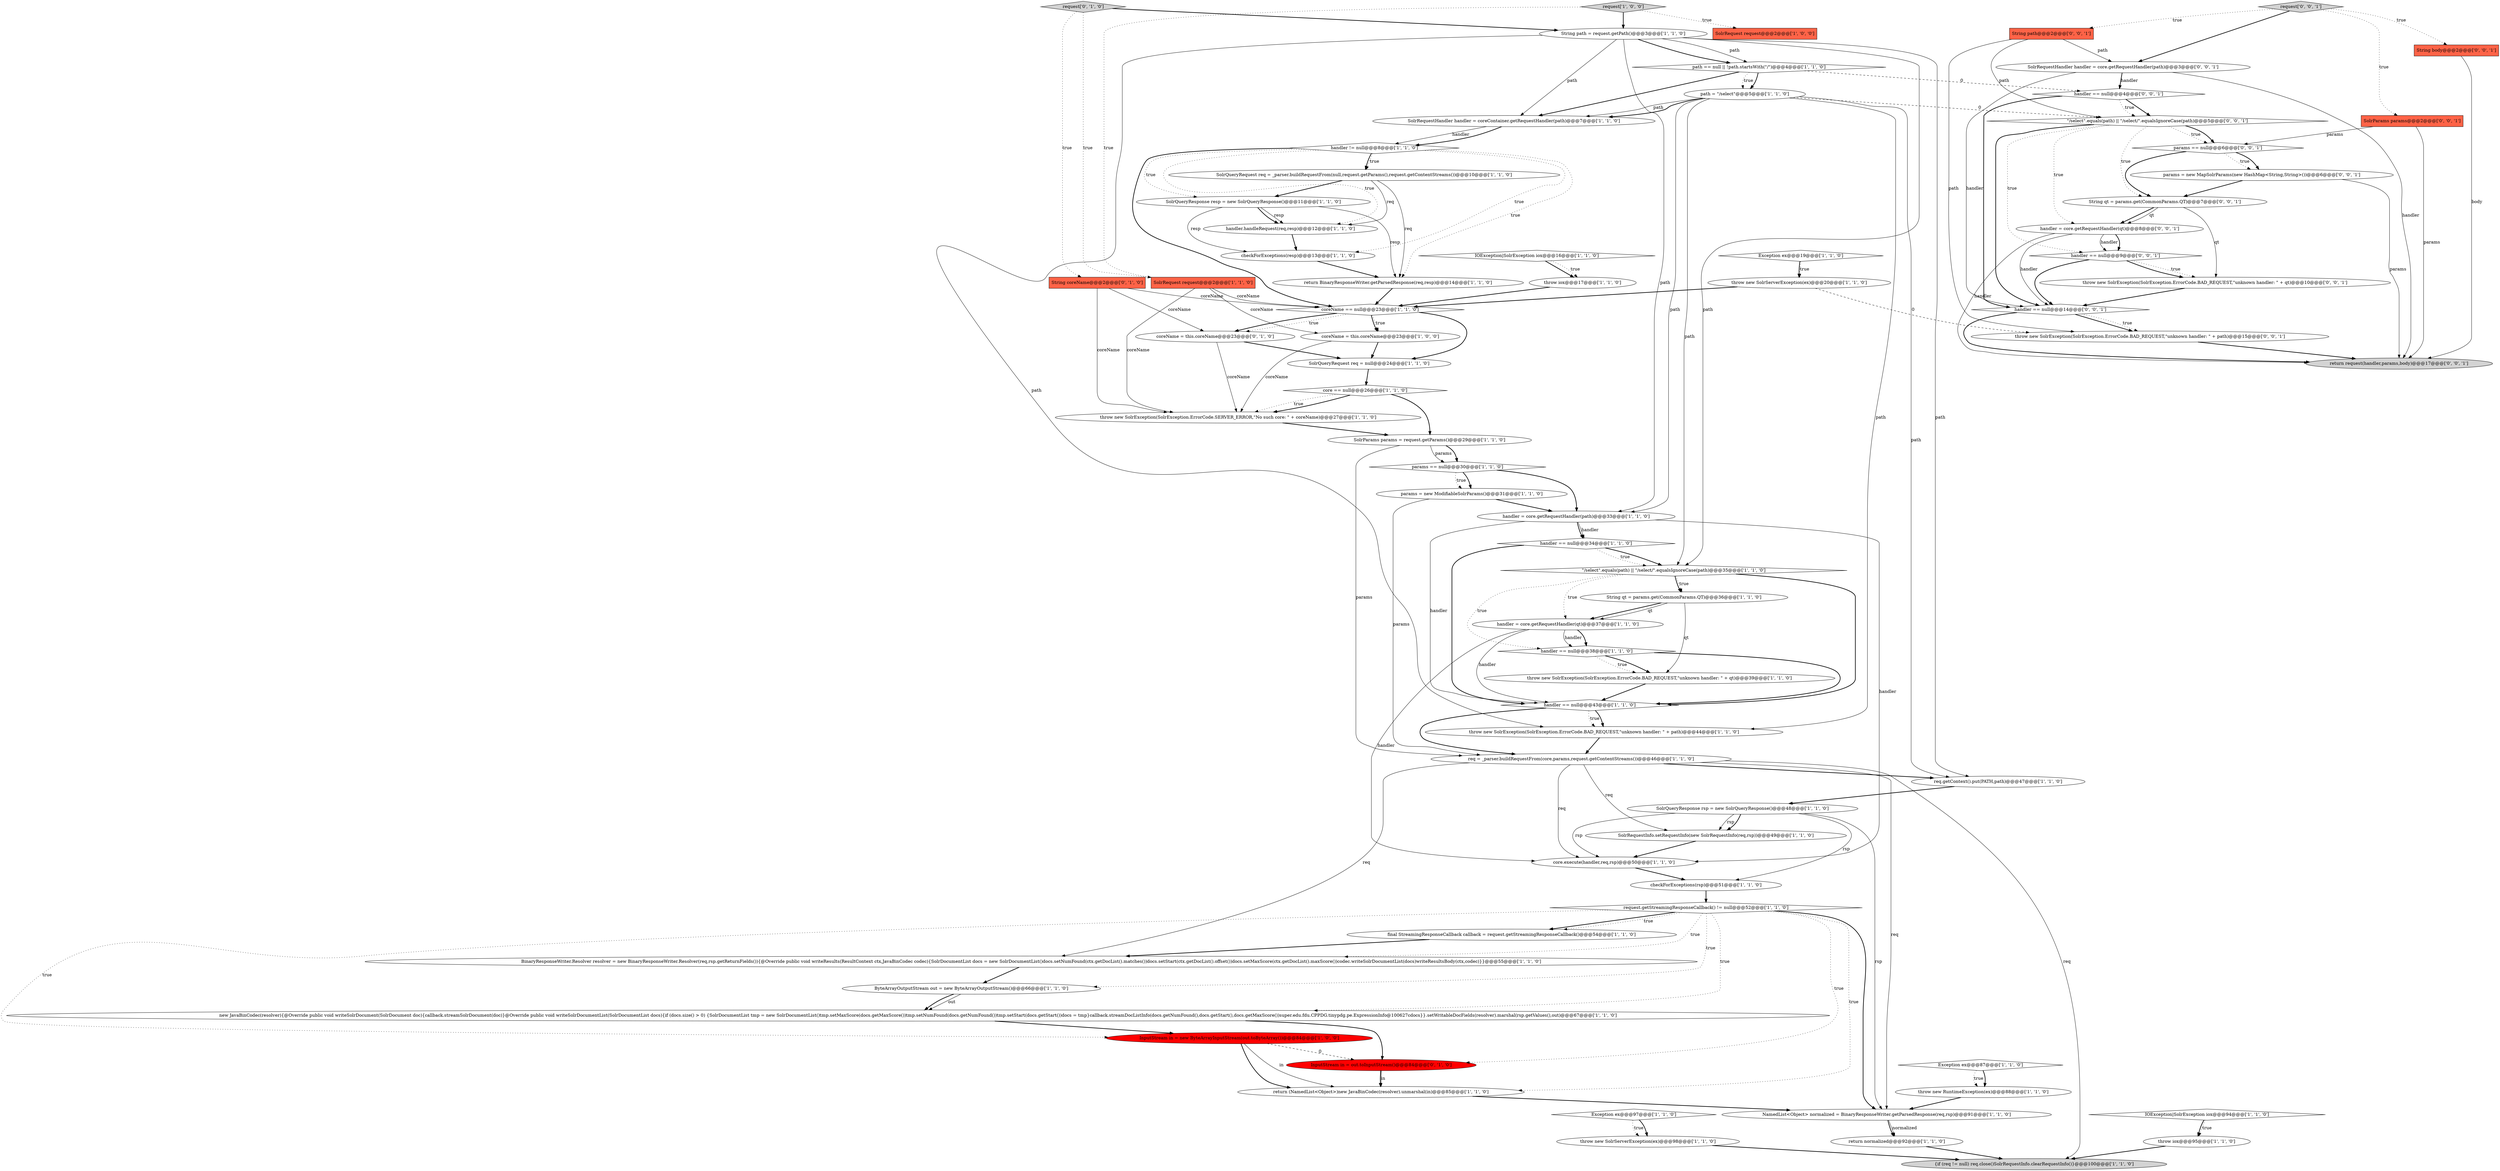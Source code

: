 digraph {
16 [style = filled, label = "new JavaBinCodec(resolver){@Override public void writeSolrDocument(SolrDocument doc){callback.streamSolrDocument(doc)}@Override public void writeSolrDocumentList(SolrDocumentList docs){if (docs.size() > 0) {SolrDocumentList tmp = new SolrDocumentList()tmp.setMaxScore(docs.getMaxScore())tmp.setNumFound(docs.getNumFound())tmp.setStart(docs.getStart())docs = tmp}callback.streamDocListInfo(docs.getNumFound(),docs.getStart(),docs.getMaxScore())super.edu.fdu.CPPDG.tinypdg.pe.ExpressionInfo@100627cdocs}}.setWritableDocFields(resolver).marshal(rsp.getValues(),out)@@@67@@@['1', '1', '0']", fillcolor = white, shape = ellipse image = "AAA0AAABBB1BBB"];
29 [style = filled, label = "throw new RuntimeException(ex)@@@88@@@['1', '1', '0']", fillcolor = white, shape = ellipse image = "AAA0AAABBB1BBB"];
9 [style = filled, label = "SolrParams params = request.getParams()@@@29@@@['1', '1', '0']", fillcolor = white, shape = ellipse image = "AAA0AAABBB1BBB"];
59 [style = filled, label = "request['0', '1', '0']", fillcolor = lightgray, shape = diamond image = "AAA0AAABBB2BBB"];
12 [style = filled, label = "InputStream in = new ByteArrayInputStream(out.toByteArray())@@@84@@@['1', '0', '0']", fillcolor = red, shape = ellipse image = "AAA1AAABBB1BBB"];
33 [style = filled, label = "throw new SolrServerException(ex)@@@98@@@['1', '1', '0']", fillcolor = white, shape = ellipse image = "AAA0AAABBB1BBB"];
34 [style = filled, label = "SolrQueryResponse rsp = new SolrQueryResponse()@@@48@@@['1', '1', '0']", fillcolor = white, shape = ellipse image = "AAA0AAABBB1BBB"];
19 [style = filled, label = "NamedList<Object> normalized = BinaryResponseWriter.getParsedResponse(req,rsp)@@@91@@@['1', '1', '0']", fillcolor = white, shape = ellipse image = "AAA0AAABBB1BBB"];
66 [style = filled, label = "\"/select\".equals(path) || \"/select/\".equalsIgnoreCase(path)@@@5@@@['0', '0', '1']", fillcolor = white, shape = diamond image = "AAA0AAABBB3BBB"];
56 [style = filled, label = "String coreName@@@2@@@['0', '1', '0']", fillcolor = tomato, shape = box image = "AAA0AAABBB2BBB"];
54 [style = filled, label = "throw new SolrServerException(ex)@@@20@@@['1', '1', '0']", fillcolor = white, shape = ellipse image = "AAA0AAABBB1BBB"];
35 [style = filled, label = "handler = core.getRequestHandler(qt)@@@37@@@['1', '1', '0']", fillcolor = white, shape = ellipse image = "AAA0AAABBB1BBB"];
48 [style = filled, label = "\"/select\".equals(path) || \"/select/\".equalsIgnoreCase(path)@@@35@@@['1', '1', '0']", fillcolor = white, shape = diamond image = "AAA0AAABBB1BBB"];
52 [style = filled, label = "handler.handleRequest(req,resp)@@@12@@@['1', '1', '0']", fillcolor = white, shape = ellipse image = "AAA0AAABBB1BBB"];
43 [style = filled, label = "SolrQueryRequest req = _parser.buildRequestFrom(null,request.getParams(),request.getContentStreams())@@@10@@@['1', '1', '0']", fillcolor = white, shape = ellipse image = "AAA0AAABBB1BBB"];
49 [style = filled, label = "String path = request.getPath()@@@3@@@['1', '1', '0']", fillcolor = white, shape = ellipse image = "AAA0AAABBB1BBB"];
15 [style = filled, label = "req = _parser.buildRequestFrom(core,params,request.getContentStreams())@@@46@@@['1', '1', '0']", fillcolor = white, shape = ellipse image = "AAA0AAABBB1BBB"];
13 [style = filled, label = "throw new SolrException(SolrException.ErrorCode.BAD_REQUEST,\"unknown handler: \" + qt)@@@39@@@['1', '1', '0']", fillcolor = white, shape = ellipse image = "AAA0AAABBB1BBB"];
46 [style = filled, label = "coreName == null@@@23@@@['1', '1', '0']", fillcolor = white, shape = diamond image = "AAA0AAABBB1BBB"];
17 [style = filled, label = "handler == null@@@43@@@['1', '1', '0']", fillcolor = white, shape = diamond image = "AAA0AAABBB1BBB"];
55 [style = filled, label = "SolrRequestInfo.setRequestInfo(new SolrRequestInfo(req,rsp))@@@49@@@['1', '1', '0']", fillcolor = white, shape = ellipse image = "AAA0AAABBB1BBB"];
4 [style = filled, label = "SolrRequest request@@@2@@@['1', '0', '0']", fillcolor = tomato, shape = box image = "AAA0AAABBB1BBB"];
27 [style = filled, label = "BinaryResponseWriter.Resolver resolver = new BinaryResponseWriter.Resolver(req,rsp.getReturnFields()){@Override public void writeResults(ResultContext ctx,JavaBinCodec codec){SolrDocumentList docs = new SolrDocumentList()docs.setNumFound(ctx.getDocList().matches())docs.setStart(ctx.getDocList().offset())docs.setMaxScore(ctx.getDocList().maxScore())codec.writeSolrDocumentList(docs)writeResultsBody(ctx,codec)}}@@@55@@@['1', '1', '0']", fillcolor = white, shape = ellipse image = "AAA0AAABBB1BBB"];
7 [style = filled, label = "throw iox@@@17@@@['1', '1', '0']", fillcolor = white, shape = ellipse image = "AAA0AAABBB1BBB"];
65 [style = filled, label = "request['0', '0', '1']", fillcolor = lightgray, shape = diamond image = "AAA0AAABBB3BBB"];
0 [style = filled, label = "throw new SolrException(SolrException.ErrorCode.SERVER_ERROR,\"No such core: \" + coreName)@@@27@@@['1', '1', '0']", fillcolor = white, shape = ellipse image = "AAA0AAABBB1BBB"];
60 [style = filled, label = "SolrRequestHandler handler = core.getRequestHandler(path)@@@3@@@['0', '0', '1']", fillcolor = white, shape = ellipse image = "AAA0AAABBB3BBB"];
32 [style = filled, label = "IOException|SolrException iox@@@94@@@['1', '1', '0']", fillcolor = white, shape = diamond image = "AAA0AAABBB1BBB"];
75 [style = filled, label = "handler = core.getRequestHandler(qt)@@@8@@@['0', '0', '1']", fillcolor = white, shape = ellipse image = "AAA0AAABBB3BBB"];
30 [style = filled, label = "ByteArrayOutputStream out = new ByteArrayOutputStream()@@@66@@@['1', '1', '0']", fillcolor = white, shape = ellipse image = "AAA0AAABBB1BBB"];
58 [style = filled, label = "coreName = this.coreName@@@23@@@['0', '1', '0']", fillcolor = white, shape = ellipse image = "AAA0AAABBB2BBB"];
28 [style = filled, label = "path = \"/select\"@@@5@@@['1', '1', '0']", fillcolor = white, shape = ellipse image = "AAA0AAABBB1BBB"];
41 [style = filled, label = "request['1', '0', '0']", fillcolor = lightgray, shape = diamond image = "AAA0AAABBB1BBB"];
14 [style = filled, label = "request.getStreamingResponseCallback() != null@@@52@@@['1', '1', '0']", fillcolor = white, shape = diamond image = "AAA0AAABBB1BBB"];
22 [style = filled, label = "core == null@@@26@@@['1', '1', '0']", fillcolor = white, shape = diamond image = "AAA0AAABBB1BBB"];
40 [style = filled, label = "handler == null@@@38@@@['1', '1', '0']", fillcolor = white, shape = diamond image = "AAA0AAABBB1BBB"];
53 [style = filled, label = "throw iox@@@95@@@['1', '1', '0']", fillcolor = white, shape = ellipse image = "AAA0AAABBB1BBB"];
6 [style = filled, label = "SolrQueryResponse resp = new SolrQueryResponse()@@@11@@@['1', '1', '0']", fillcolor = white, shape = ellipse image = "AAA0AAABBB1BBB"];
37 [style = filled, label = "final StreamingResponseCallback callback = request.getStreamingResponseCallback()@@@54@@@['1', '1', '0']", fillcolor = white, shape = ellipse image = "AAA0AAABBB1BBB"];
62 [style = filled, label = "handler == null@@@9@@@['0', '0', '1']", fillcolor = white, shape = diamond image = "AAA0AAABBB3BBB"];
73 [style = filled, label = "String qt = params.get(CommonParams.QT)@@@7@@@['0', '0', '1']", fillcolor = white, shape = ellipse image = "AAA0AAABBB3BBB"];
63 [style = filled, label = "String body@@@2@@@['0', '0', '1']", fillcolor = tomato, shape = box image = "AAA0AAABBB3BBB"];
67 [style = filled, label = "String path@@@2@@@['0', '0', '1']", fillcolor = tomato, shape = box image = "AAA0AAABBB3BBB"];
72 [style = filled, label = "throw new SolrException(SolrException.ErrorCode.BAD_REQUEST,\"unknown handler: \" + qt)@@@10@@@['0', '0', '1']", fillcolor = white, shape = ellipse image = "AAA0AAABBB3BBB"];
47 [style = filled, label = "return BinaryResponseWriter.getParsedResponse(req,resp)@@@14@@@['1', '1', '0']", fillcolor = white, shape = ellipse image = "AAA0AAABBB1BBB"];
31 [style = filled, label = "SolrQueryRequest req = null@@@24@@@['1', '1', '0']", fillcolor = white, shape = ellipse image = "AAA0AAABBB1BBB"];
26 [style = filled, label = "SolrRequest request@@@2@@@['1', '1', '0']", fillcolor = tomato, shape = box image = "AAA0AAABBB1BBB"];
5 [style = filled, label = "{if (req != null) req.close()SolrRequestInfo.clearRequestInfo()}@@@100@@@['1', '1', '0']", fillcolor = lightgray, shape = ellipse image = "AAA0AAABBB1BBB"];
11 [style = filled, label = "params = new ModifiableSolrParams()@@@31@@@['1', '1', '0']", fillcolor = white, shape = ellipse image = "AAA0AAABBB1BBB"];
42 [style = filled, label = "return (NamedList<Object>)new JavaBinCodec(resolver).unmarshal(in)@@@85@@@['1', '1', '0']", fillcolor = white, shape = ellipse image = "AAA0AAABBB1BBB"];
71 [style = filled, label = "return request(handler,params,body)@@@17@@@['0', '0', '1']", fillcolor = lightgray, shape = ellipse image = "AAA0AAABBB3BBB"];
23 [style = filled, label = "return normalized@@@92@@@['1', '1', '0']", fillcolor = white, shape = ellipse image = "AAA0AAABBB1BBB"];
68 [style = filled, label = "params == null@@@6@@@['0', '0', '1']", fillcolor = white, shape = diamond image = "AAA0AAABBB3BBB"];
70 [style = filled, label = "params = new MapSolrParams(new HashMap<String,String>())@@@6@@@['0', '0', '1']", fillcolor = white, shape = ellipse image = "AAA0AAABBB3BBB"];
39 [style = filled, label = "coreName = this.coreName@@@23@@@['1', '0', '0']", fillcolor = white, shape = ellipse image = "AAA0AAABBB1BBB"];
10 [style = filled, label = "params == null@@@30@@@['1', '1', '0']", fillcolor = white, shape = diamond image = "AAA0AAABBB1BBB"];
74 [style = filled, label = "SolrParams params@@@2@@@['0', '0', '1']", fillcolor = tomato, shape = box image = "AAA0AAABBB3BBB"];
64 [style = filled, label = "handler == null@@@14@@@['0', '0', '1']", fillcolor = white, shape = diamond image = "AAA0AAABBB3BBB"];
2 [style = filled, label = "Exception ex@@@19@@@['1', '1', '0']", fillcolor = white, shape = diamond image = "AAA0AAABBB1BBB"];
51 [style = filled, label = "SolrRequestHandler handler = coreContainer.getRequestHandler(path)@@@7@@@['1', '1', '0']", fillcolor = white, shape = ellipse image = "AAA0AAABBB1BBB"];
57 [style = filled, label = "InputStream in = out.toInputStream()@@@84@@@['0', '1', '0']", fillcolor = red, shape = ellipse image = "AAA1AAABBB2BBB"];
69 [style = filled, label = "throw new SolrException(SolrException.ErrorCode.BAD_REQUEST,\"unknown handler: \" + path)@@@15@@@['0', '0', '1']", fillcolor = white, shape = ellipse image = "AAA0AAABBB3BBB"];
45 [style = filled, label = "handler == null@@@34@@@['1', '1', '0']", fillcolor = white, shape = diamond image = "AAA0AAABBB1BBB"];
20 [style = filled, label = "Exception ex@@@97@@@['1', '1', '0']", fillcolor = white, shape = diamond image = "AAA0AAABBB1BBB"];
50 [style = filled, label = "checkForExceptions(rsp)@@@51@@@['1', '1', '0']", fillcolor = white, shape = ellipse image = "AAA0AAABBB1BBB"];
8 [style = filled, label = "checkForExceptions(resp)@@@13@@@['1', '1', '0']", fillcolor = white, shape = ellipse image = "AAA0AAABBB1BBB"];
24 [style = filled, label = "IOException|SolrException iox@@@16@@@['1', '1', '0']", fillcolor = white, shape = diamond image = "AAA0AAABBB1BBB"];
36 [style = filled, label = "handler = core.getRequestHandler(path)@@@33@@@['1', '1', '0']", fillcolor = white, shape = ellipse image = "AAA0AAABBB1BBB"];
38 [style = filled, label = "handler != null@@@8@@@['1', '1', '0']", fillcolor = white, shape = diamond image = "AAA0AAABBB1BBB"];
61 [style = filled, label = "handler == null@@@4@@@['0', '0', '1']", fillcolor = white, shape = diamond image = "AAA0AAABBB3BBB"];
1 [style = filled, label = "Exception ex@@@87@@@['1', '1', '0']", fillcolor = white, shape = diamond image = "AAA0AAABBB1BBB"];
25 [style = filled, label = "core.execute(handler,req,rsp)@@@50@@@['1', '1', '0']", fillcolor = white, shape = ellipse image = "AAA0AAABBB1BBB"];
18 [style = filled, label = "throw new SolrException(SolrException.ErrorCode.BAD_REQUEST,\"unknown handler: \" + path)@@@44@@@['1', '1', '0']", fillcolor = white, shape = ellipse image = "AAA0AAABBB1BBB"];
3 [style = filled, label = "req.getContext().put(PATH,path)@@@47@@@['1', '1', '0']", fillcolor = white, shape = ellipse image = "AAA0AAABBB1BBB"];
44 [style = filled, label = "String qt = params.get(CommonParams.QT)@@@36@@@['1', '1', '0']", fillcolor = white, shape = ellipse image = "AAA0AAABBB1BBB"];
21 [style = filled, label = "path == null || !path.startsWith(\"/\")@@@4@@@['1', '1', '0']", fillcolor = white, shape = diamond image = "AAA0AAABBB1BBB"];
32->53 [style = bold, label=""];
14->42 [style = dotted, label="true"];
65->60 [style = bold, label=""];
52->8 [style = bold, label=""];
61->66 [style = bold, label=""];
59->49 [style = bold, label=""];
66->68 [style = dotted, label="true"];
21->51 [style = bold, label=""];
37->27 [style = bold, label=""];
49->21 [style = solid, label="path"];
11->15 [style = solid, label="params"];
28->66 [style = dashed, label="0"];
44->35 [style = bold, label=""];
40->13 [style = dotted, label="true"];
48->44 [style = dotted, label="true"];
46->31 [style = bold, label=""];
12->42 [style = bold, label=""];
9->10 [style = bold, label=""];
73->75 [style = bold, label=""];
45->48 [style = bold, label=""];
34->55 [style = solid, label="rsp"];
40->13 [style = bold, label=""];
11->36 [style = bold, label=""];
38->52 [style = dotted, label="true"];
67->69 [style = solid, label="path"];
68->73 [style = bold, label=""];
44->35 [style = solid, label="qt"];
21->28 [style = bold, label=""];
61->64 [style = bold, label=""];
3->34 [style = bold, label=""];
60->61 [style = solid, label="handler"];
70->73 [style = bold, label=""];
13->17 [style = bold, label=""];
22->0 [style = bold, label=""];
65->74 [style = dotted, label="true"];
39->31 [style = bold, label=""];
43->52 [style = solid, label="req"];
66->64 [style = bold, label=""];
38->8 [style = dotted, label="true"];
58->0 [style = solid, label="coreName"];
14->57 [style = dotted, label="true"];
8->47 [style = bold, label=""];
28->36 [style = solid, label="path"];
45->17 [style = bold, label=""];
34->25 [style = solid, label="rsp"];
46->58 [style = dotted, label="true"];
42->19 [style = bold, label=""];
10->11 [style = bold, label=""];
14->37 [style = bold, label=""];
30->16 [style = solid, label="out"];
9->10 [style = solid, label="params"];
56->0 [style = solid, label="coreName"];
68->70 [style = dotted, label="true"];
75->71 [style = solid, label="handler"];
64->71 [style = bold, label=""];
14->12 [style = dotted, label="true"];
28->18 [style = solid, label="path"];
7->46 [style = bold, label=""];
15->5 [style = solid, label="req"];
54->46 [style = bold, label=""];
22->0 [style = dotted, label="true"];
27->30 [style = bold, label=""];
22->9 [style = bold, label=""];
18->15 [style = bold, label=""];
68->70 [style = bold, label=""];
41->49 [style = bold, label=""];
75->62 [style = bold, label=""];
48->44 [style = bold, label=""];
51->38 [style = solid, label="handler"];
67->60 [style = solid, label="path"];
46->39 [style = bold, label=""];
14->27 [style = dotted, label="true"];
48->17 [style = bold, label=""];
74->68 [style = solid, label="params"];
6->8 [style = solid, label="resp"];
67->66 [style = solid, label="path"];
21->28 [style = dotted, label="true"];
73->72 [style = solid, label="qt"];
75->64 [style = solid, label="handler"];
35->40 [style = bold, label=""];
61->66 [style = dotted, label="true"];
54->69 [style = dashed, label="0"];
55->25 [style = bold, label=""];
45->48 [style = dotted, label="true"];
14->37 [style = dotted, label="true"];
74->71 [style = solid, label="params"];
21->61 [style = dashed, label="0"];
65->67 [style = dotted, label="true"];
40->17 [style = bold, label=""];
17->15 [style = bold, label=""];
38->46 [style = bold, label=""];
28->51 [style = solid, label="path"];
49->3 [style = solid, label="path"];
24->7 [style = bold, label=""];
15->25 [style = solid, label="req"];
34->50 [style = solid, label="rsp"];
60->71 [style = solid, label="handler"];
72->64 [style = bold, label=""];
24->7 [style = dotted, label="true"];
63->71 [style = solid, label="body"];
49->48 [style = solid, label="path"];
73->75 [style = solid, label="qt"];
23->5 [style = bold, label=""];
17->18 [style = dotted, label="true"];
66->73 [style = dotted, label="true"];
66->75 [style = dotted, label="true"];
36->17 [style = solid, label="handler"];
34->19 [style = solid, label="rsp"];
49->51 [style = solid, label="path"];
26->39 [style = solid, label="coreName"];
15->27 [style = solid, label="req"];
15->55 [style = solid, label="req"];
14->19 [style = bold, label=""];
32->53 [style = dotted, label="true"];
34->55 [style = bold, label=""];
50->14 [style = bold, label=""];
48->40 [style = dotted, label="true"];
33->5 [style = bold, label=""];
15->3 [style = bold, label=""];
43->47 [style = solid, label="req"];
14->16 [style = dotted, label="true"];
14->30 [style = dotted, label="true"];
60->61 [style = bold, label=""];
49->36 [style = solid, label="path"];
29->19 [style = bold, label=""];
20->33 [style = dotted, label="true"];
41->4 [style = dotted, label="true"];
6->47 [style = solid, label="resp"];
10->11 [style = dotted, label="true"];
70->71 [style = solid, label="params"];
26->46 [style = solid, label="coreName"];
75->62 [style = solid, label="handler"];
2->54 [style = bold, label=""];
48->35 [style = dotted, label="true"];
1->29 [style = bold, label=""];
2->54 [style = dotted, label="true"];
44->13 [style = solid, label="qt"];
38->43 [style = bold, label=""];
28->48 [style = solid, label="path"];
12->42 [style = solid, label="in"];
0->9 [style = bold, label=""];
66->62 [style = dotted, label="true"];
57->42 [style = bold, label=""];
56->58 [style = solid, label="coreName"];
31->22 [style = bold, label=""];
36->25 [style = solid, label="handler"];
57->42 [style = solid, label="in"];
53->5 [style = bold, label=""];
64->69 [style = bold, label=""];
12->57 [style = dashed, label="0"];
6->52 [style = solid, label="resp"];
66->68 [style = bold, label=""];
47->46 [style = bold, label=""];
58->31 [style = bold, label=""];
46->58 [style = bold, label=""];
38->6 [style = dotted, label="true"];
62->64 [style = bold, label=""];
56->46 [style = solid, label="coreName"];
28->51 [style = bold, label=""];
35->17 [style = solid, label="handler"];
6->52 [style = bold, label=""];
49->21 [style = bold, label=""];
43->6 [style = bold, label=""];
10->36 [style = bold, label=""];
20->33 [style = bold, label=""];
1->29 [style = dotted, label="true"];
41->26 [style = dotted, label="true"];
60->64 [style = solid, label="handler"];
51->38 [style = bold, label=""];
69->71 [style = bold, label=""];
59->56 [style = dotted, label="true"];
38->43 [style = dotted, label="true"];
62->72 [style = dotted, label="true"];
15->19 [style = solid, label="req"];
59->26 [style = dotted, label="true"];
49->18 [style = solid, label="path"];
19->23 [style = bold, label=""];
16->57 [style = bold, label=""];
64->69 [style = dotted, label="true"];
62->72 [style = bold, label=""];
38->47 [style = dotted, label="true"];
46->39 [style = dotted, label="true"];
28->3 [style = solid, label="path"];
35->25 [style = solid, label="handler"];
36->45 [style = bold, label=""];
35->40 [style = solid, label="handler"];
25->50 [style = bold, label=""];
39->0 [style = solid, label="coreName"];
26->0 [style = solid, label="coreName"];
30->16 [style = bold, label=""];
9->15 [style = solid, label="params"];
16->12 [style = bold, label=""];
65->63 [style = dotted, label="true"];
17->18 [style = bold, label=""];
36->45 [style = solid, label="handler"];
19->23 [style = solid, label="normalized"];
}
